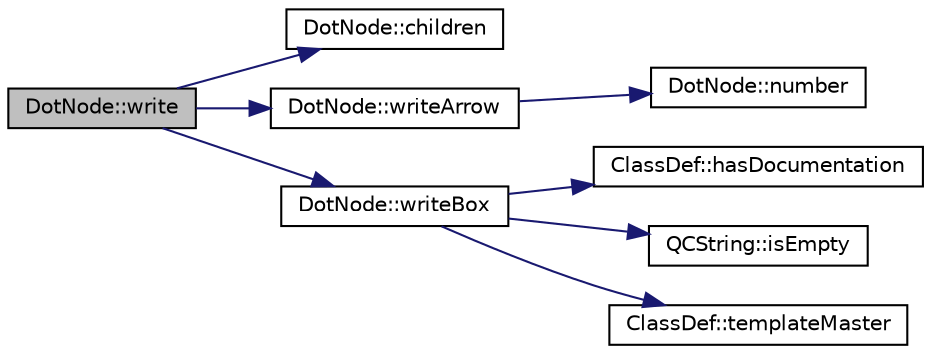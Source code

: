 digraph "DotNode::write"
{
 // LATEX_PDF_SIZE
  edge [fontname="Helvetica",fontsize="10",labelfontname="Helvetica",labelfontsize="10"];
  node [fontname="Helvetica",fontsize="10",shape=record];
  rankdir="LR";
  Node1 [label="DotNode::write",height=0.2,width=0.4,color="black", fillcolor="grey75", style="filled", fontcolor="black",tooltip=" "];
  Node1 -> Node2 [color="midnightblue",fontsize="10",style="solid",fontname="Helvetica"];
  Node2 [label="DotNode::children",height=0.2,width=0.4,color="black", fillcolor="white", style="filled",URL="$classDotNode.html#ad8b1f38e1403f73fc4f8745b5fbe00c9",tooltip=" "];
  Node1 -> Node3 [color="midnightblue",fontsize="10",style="solid",fontname="Helvetica"];
  Node3 [label="DotNode::writeArrow",height=0.2,width=0.4,color="black", fillcolor="white", style="filled",URL="$classDotNode.html#aeb01acd1ef9dbeb87e35e7eae24143b1",tooltip=" "];
  Node3 -> Node4 [color="midnightblue",fontsize="10",style="solid",fontname="Helvetica"];
  Node4 [label="DotNode::number",height=0.2,width=0.4,color="black", fillcolor="white", style="filled",URL="$classDotNode.html#a3c08a5ee367bbf4c58c719ff7f8e0fc7",tooltip=" "];
  Node1 -> Node5 [color="midnightblue",fontsize="10",style="solid",fontname="Helvetica"];
  Node5 [label="DotNode::writeBox",height=0.2,width=0.4,color="black", fillcolor="white", style="filled",URL="$classDotNode.html#a3f65f51eefb97cf188587b56115d973a",tooltip=" "];
  Node5 -> Node6 [color="midnightblue",fontsize="10",style="solid",fontname="Helvetica"];
  Node6 [label="ClassDef::hasDocumentation",height=0.2,width=0.4,color="black", fillcolor="white", style="filled",URL="$classClassDef.html#a1597c29c2b7ea73bc1d65dc0e303bbe4",tooltip=" "];
  Node5 -> Node7 [color="midnightblue",fontsize="10",style="solid",fontname="Helvetica"];
  Node7 [label="QCString::isEmpty",height=0.2,width=0.4,color="black", fillcolor="white", style="filled",URL="$classQCString.html#a621c4090d69ad7d05ef8e5234376c3d8",tooltip=" "];
  Node5 -> Node8 [color="midnightblue",fontsize="10",style="solid",fontname="Helvetica"];
  Node8 [label="ClassDef::templateMaster",height=0.2,width=0.4,color="black", fillcolor="white", style="filled",URL="$classClassDef.html#ae587759f556ea0d641b92a30e923a7c9",tooltip=" "];
}
